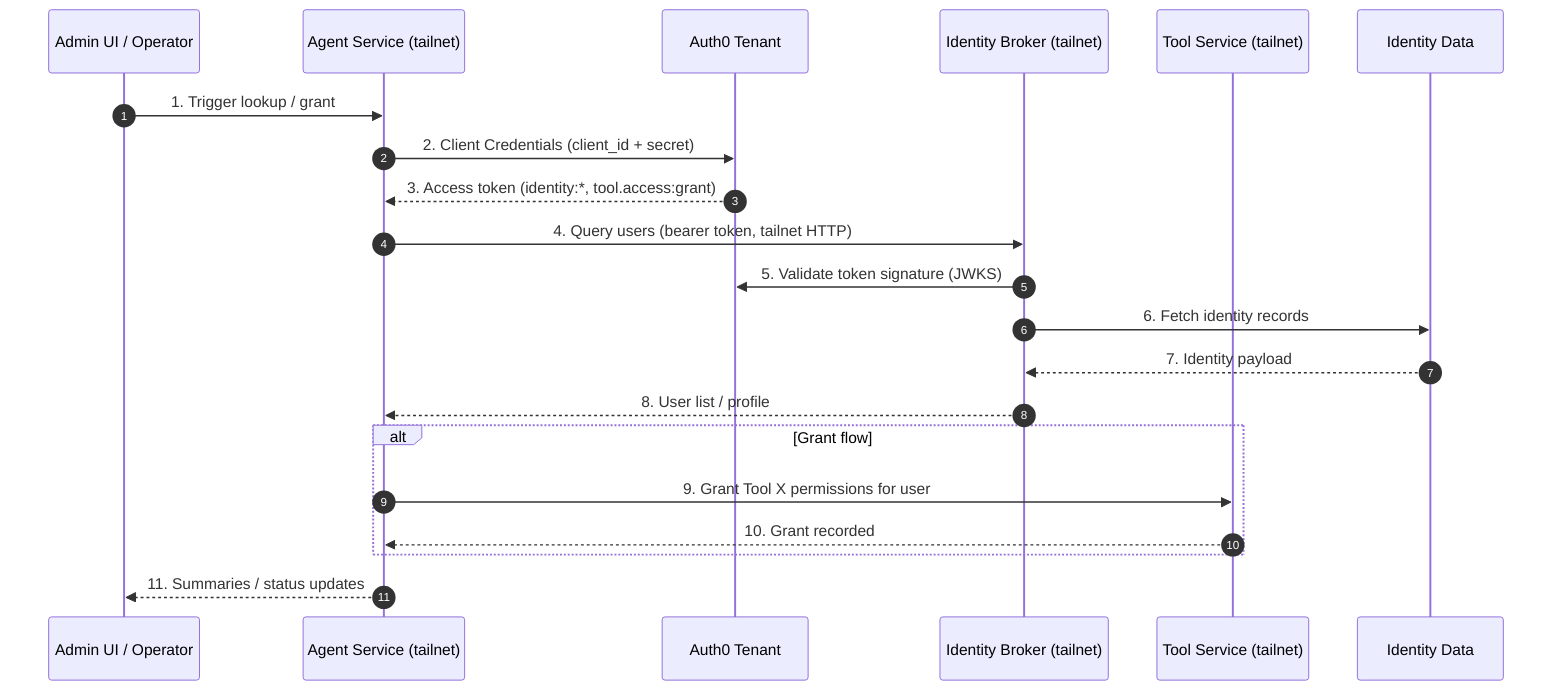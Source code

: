 sequenceDiagram
    autonumber
    participant Admin as Admin UI / Operator
    participant Agent as Agent Service (tailnet)
    participant Auth0 as Auth0 Tenant
    participant Broker as Identity Broker (tailnet)
    participant Tool as Tool Service (tailnet)
    participant Data as Identity Data

    Admin->>Agent: 1. Trigger lookup / grant
    Agent->>Auth0: 2. Client Credentials (client_id + secret)
    Auth0-->>Agent: 3. Access token (identity:*, tool.access:grant)
    Agent->>Broker: 4. Query users (bearer token, tailnet HTTP)
    Broker->>Auth0: 5. Validate token signature (JWKS)
    Broker->>Data: 6. Fetch identity records
    Data-->>Broker: 7. Identity payload
    Broker-->>Agent: 8. User list / profile
    alt Grant flow
        Agent->>Tool: 9. Grant Tool X permissions for user
        Tool-->>Agent: 10. Grant recorded
    end
    Agent-->>Admin: 11. Summaries / status updates